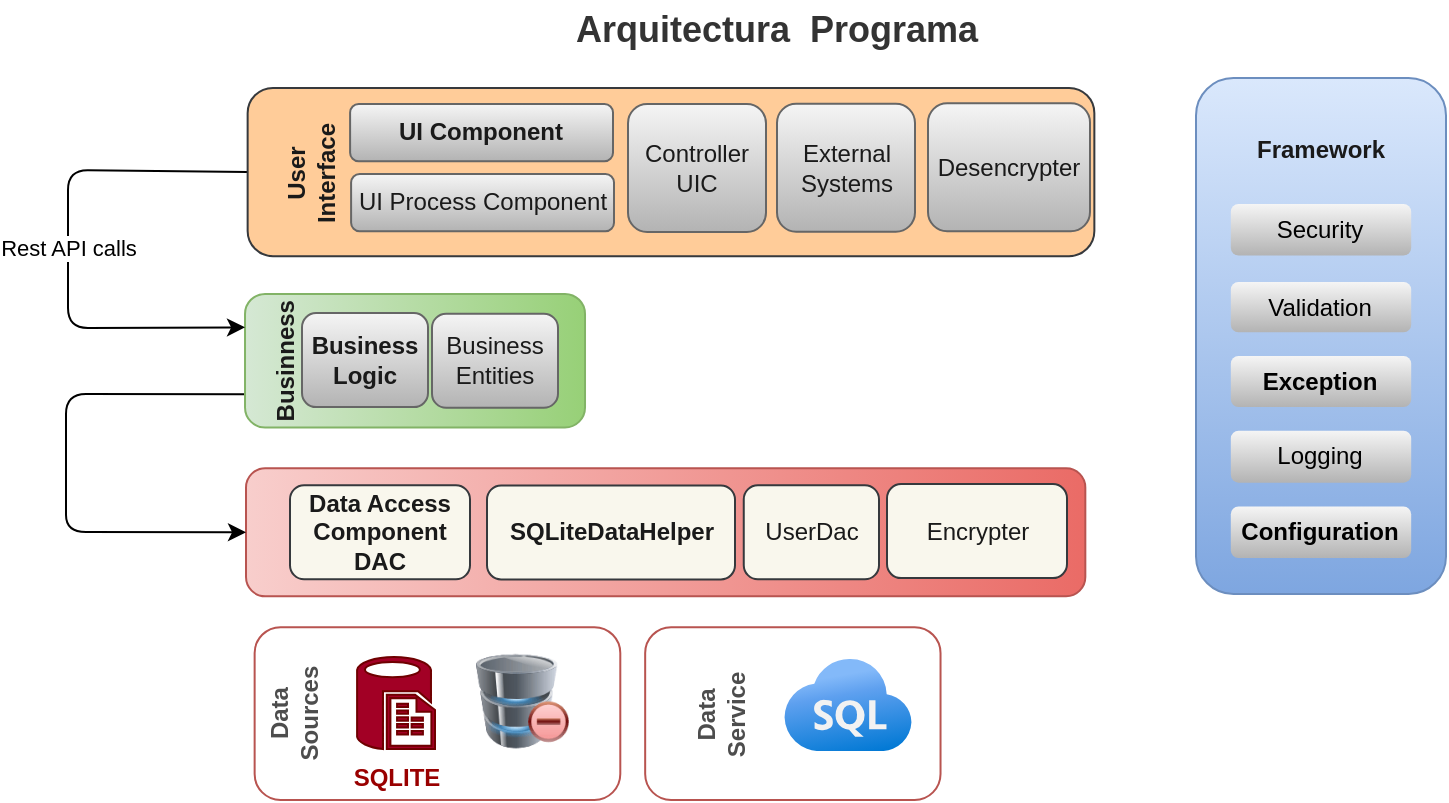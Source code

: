 <mxfile>
    <diagram id="ZM09xl-fuDKo_xaskiYn" name="ARQ">
        <mxGraphModel dx="1342" dy="767" grid="0" gridSize="10" guides="1" tooltips="1" connect="1" arrows="1" fold="1" page="0" pageScale="1" pageWidth="850" pageHeight="1100" math="0" shadow="0">
            <root>
                <mxCell id="0"/>
                <mxCell id="1" parent="0"/>
                <mxCell id="2" value="&lt;font color=&quot;#1a1a1a&quot;&gt;&lt;b&gt;Data&lt;br&gt;&lt;br&gt;&lt;br&gt;&lt;br&gt;&lt;br&gt;&lt;br&gt;&lt;br&gt;&lt;br&gt;&lt;br&gt;&lt;br&gt;&lt;br&gt;&lt;br&gt;&lt;br&gt;&lt;br&gt;&lt;br&gt;&lt;br&gt;&lt;br&gt;&lt;br&gt;&lt;br&gt;&lt;br&gt;&lt;br&gt;&lt;br&gt;&lt;/b&gt;&lt;br&gt;&lt;/font&gt;" style="rounded=1;whiteSpace=wrap;html=1;fillColor=#f8cecc;strokeColor=#b85450;rotation=-90;gradientColor=#ea6b66;" parent="1" vertex="1">
                    <mxGeometry x="238.82" y="11.29" width="64.03" height="419.66" as="geometry"/>
                </mxCell>
                <mxCell id="3" value="&lt;font color=&quot;#1a1a1a&quot;&gt;&lt;b&gt;Data Access Component&lt;br&gt;DAC&lt;/b&gt;&lt;br&gt;&lt;/font&gt;" style="rounded=1;whiteSpace=wrap;html=1;fillColor=#f9f7ed;strokeColor=#36393d;" parent="1" vertex="1">
                    <mxGeometry x="83" y="197.62" width="90" height="47" as="geometry"/>
                </mxCell>
                <mxCell id="6" value="&lt;font style=&quot;font-size: 18px;&quot;&gt;&lt;b style=&quot;&quot;&gt;Arquitectura&amp;nbsp; Programa&lt;/b&gt;&lt;/font&gt;" style="text;html=1;strokeColor=none;fillColor=none;align=center;verticalAlign=middle;whiteSpace=wrap;rounded=1;labelBackgroundColor=none;fontColor=#333333;" parent="1" vertex="1">
                    <mxGeometry x="203.86" y="-45" width="245" height="30" as="geometry"/>
                </mxCell>
                <mxCell id="18" value="&lt;font color=&quot;#1a1a1a&quot;&gt;&lt;b&gt;SQLiteDataHelper&lt;/b&gt;&lt;br&gt;&lt;/font&gt;" style="rounded=1;whiteSpace=wrap;html=1;fillColor=#f9f7ed;strokeColor=#36393d;" parent="1" vertex="1">
                    <mxGeometry x="181.5" y="197.73" width="124" height="47" as="geometry"/>
                </mxCell>
                <mxCell id="19" value="&lt;font color=&quot;#1a1a1a&quot;&gt;UserDac&lt;br&gt;&lt;/font&gt;" style="rounded=1;whiteSpace=wrap;html=1;fillColor=#f9f7ed;strokeColor=#36393d;" parent="1" vertex="1">
                    <mxGeometry x="309.88" y="197.62" width="67.62" height="47" as="geometry"/>
                </mxCell>
                <mxCell id="10" value="&lt;font color=&quot;#1a1a1a&quot;&gt;&lt;b&gt;Framework&lt;/b&gt;&lt;br&gt;&lt;br&gt;&lt;br&gt;&lt;br&gt;&lt;br&gt;&lt;br&gt;&lt;br&gt;&lt;br&gt;&lt;br&gt;&lt;br&gt;&lt;br&gt;&lt;br&gt;&lt;br&gt;&lt;br&gt;&lt;/font&gt;" style="rounded=1;whiteSpace=wrap;html=1;fillColor=#dae8fc;strokeColor=#6c8ebf;gradientColor=#7ea6e0;" parent="1" vertex="1">
                    <mxGeometry x="536" y="-6" width="125" height="258" as="geometry"/>
                </mxCell>
                <mxCell id="11" value="&lt;span style=&quot;&quot;&gt;&lt;font color=&quot;#000000&quot;&gt;Validation&lt;/font&gt;&lt;/span&gt;" style="rounded=1;whiteSpace=wrap;html=1;fillColor=#f5f5f5;strokeColor=none;gradientColor=#b3b3b3;" parent="1" vertex="1">
                    <mxGeometry x="553.41" y="96" width="90.19" height="25.14" as="geometry"/>
                </mxCell>
                <mxCell id="12" value="&lt;span style=&quot;&quot;&gt;&lt;font color=&quot;#000000&quot;&gt;Security&lt;/font&gt;&lt;/span&gt;" style="rounded=1;whiteSpace=wrap;html=1;fillColor=#f5f5f5;strokeColor=none;gradientColor=#b3b3b3;" parent="1" vertex="1">
                    <mxGeometry x="553.41" y="57" width="90.19" height="25.72" as="geometry"/>
                </mxCell>
                <mxCell id="13" value="&lt;span style=&quot;&quot;&gt;&lt;font color=&quot;#000000&quot;&gt;Logging&lt;/font&gt;&lt;/span&gt;" style="rounded=1;whiteSpace=wrap;html=1;fillColor=#f5f5f5;strokeColor=none;gradientColor=#b3b3b3;" parent="1" vertex="1">
                    <mxGeometry x="553.41" y="170.35" width="90.19" height="25.97" as="geometry"/>
                </mxCell>
                <mxCell id="15" value="&lt;span style=&quot;&quot;&gt;&lt;font color=&quot;#000000&quot;&gt;&lt;b&gt;Exception&lt;/b&gt;&lt;/font&gt;&lt;/span&gt;" style="rounded=1;whiteSpace=wrap;html=1;fillColor=#f5f5f5;strokeColor=none;gradientColor=#b3b3b3;" parent="1" vertex="1">
                    <mxGeometry x="553.41" y="133" width="90.19" height="25.56" as="geometry"/>
                </mxCell>
                <mxCell id="16" value="&lt;div style=&quot;&quot;&gt;&lt;font color=&quot;#000000&quot;&gt;&lt;b&gt;Configuration&lt;/b&gt;&lt;/font&gt;&lt;/div&gt;" style="rounded=1;whiteSpace=wrap;html=1;fillColor=#f5f5f5;strokeColor=none;gradientColor=#b3b3b3;" parent="1" vertex="1">
                    <mxGeometry x="553.4" y="208.25" width="90.19" height="25.75" as="geometry"/>
                </mxCell>
                <mxCell id="64" style="edgeStyle=none;html=1;entryX=0.5;entryY=0;entryDx=0;entryDy=0;exitX=0.25;exitY=0;exitDx=0;exitDy=0;" edge="1" parent="1" source="20" target="2">
                    <mxGeometry relative="1" as="geometry">
                        <Array as="points">
                            <mxPoint x="-29" y="152"/>
                            <mxPoint x="-29" y="194"/>
                            <mxPoint x="-29" y="221"/>
                        </Array>
                    </mxGeometry>
                </mxCell>
                <mxCell id="20" value="&lt;font color=&quot;#1a1a1a&quot;&gt;&lt;b&gt;Businness&lt;br&gt;&lt;br&gt;&lt;br&gt;&lt;br&gt;&lt;br&gt;&lt;br&gt;&lt;/b&gt;&lt;br&gt;&lt;br&gt;&lt;br&gt;&lt;br&gt;&lt;/font&gt;" style="rounded=1;whiteSpace=wrap;html=1;fillColor=#d5e8d4;strokeColor=#82b366;rotation=-90;gradientColor=#97d077;" parent="1" vertex="1">
                    <mxGeometry x="112.12" y="50.37" width="66.78" height="170" as="geometry"/>
                </mxCell>
                <mxCell id="21" value="&lt;span style=&quot;color: rgb(26, 26, 26);&quot;&gt;&lt;b&gt;Business Logic&lt;/b&gt;&lt;/span&gt;" style="rounded=1;whiteSpace=wrap;html=1;fillColor=#f5f5f5;strokeColor=#666666;gradientColor=#b3b3b3;" parent="1" vertex="1">
                    <mxGeometry x="89" y="111.56" width="63" height="47" as="geometry"/>
                </mxCell>
                <mxCell id="22" value="&lt;font color=&quot;#1a1a1a&quot;&gt;Business Entities&lt;/font&gt;" style="rounded=1;whiteSpace=wrap;html=1;fillColor=#f5f5f5;strokeColor=#666666;gradientColor=#b3b3b3;" parent="1" vertex="1">
                    <mxGeometry x="154" y="111.87" width="63" height="47" as="geometry"/>
                </mxCell>
                <mxCell id="27" value="&lt;b style=&quot;&quot;&gt;&lt;font color=&quot;#4d4d4d&quot;&gt;Data&lt;br&gt;Sources&lt;br&gt;&lt;br&gt;&lt;br&gt;&lt;br&gt;&lt;br&gt;&lt;br&gt;&lt;br&gt;&lt;br&gt;&lt;br&gt;&lt;br&gt;&lt;/font&gt;&lt;br&gt;&lt;/b&gt;" style="rounded=1;whiteSpace=wrap;html=1;fillColor=none;strokeColor=#b85450;rotation=-90;gradientColor=#ea6b66;" parent="1" vertex="1">
                    <mxGeometry x="113.55" y="220.37" width="86.37" height="182.83" as="geometry"/>
                </mxCell>
                <mxCell id="28" value="&lt;b style=&quot;&quot;&gt;&lt;font color=&quot;#4d4d4d&quot;&gt;Data&lt;br&gt;Service&lt;br&gt;&lt;br&gt;&lt;br&gt;&lt;br&gt;&lt;br&gt;&lt;/font&gt;&lt;br&gt;&lt;/b&gt;" style="rounded=1;whiteSpace=wrap;html=1;fillColor=none;strokeColor=#b85450;rotation=-90;gradientColor=#ea6b66;" parent="1" vertex="1">
                    <mxGeometry x="291.24" y="237.95" width="86.37" height="147.68" as="geometry"/>
                </mxCell>
                <mxCell id="57" value="Rest API calls" style="edgeStyle=none;html=1;entryX=0.75;entryY=0;entryDx=0;entryDy=0;exitX=0.5;exitY=0;exitDx=0;exitDy=0;" edge="1" parent="1" source="29" target="20">
                    <mxGeometry relative="1" as="geometry">
                        <mxPoint x="-6" y="51" as="sourcePoint"/>
                        <Array as="points">
                            <mxPoint x="-28" y="40"/>
                            <mxPoint x="-28" y="84"/>
                            <mxPoint x="-28" y="119"/>
                        </Array>
                    </mxGeometry>
                </mxCell>
                <mxCell id="29" value="&lt;font color=&quot;#1a1a1a&quot;&gt;&lt;b&gt;User&lt;br&gt;Interface&lt;br&gt;&lt;br&gt;&lt;br&gt;&lt;br&gt;&lt;br&gt;&lt;br&gt;&lt;br&gt;&lt;br&gt;&lt;br&gt;&lt;br&gt;&lt;br&gt;&lt;br&gt;&lt;br&gt;&lt;br&gt;&lt;br&gt;&lt;br&gt;&lt;br&gt;&lt;br&gt;&lt;br&gt;&lt;br&gt;&lt;br&gt;&lt;/b&gt;&lt;br&gt;&lt;br&gt;&lt;br&gt;&lt;br&gt;&lt;br&gt;&lt;/font&gt;" style="rounded=1;whiteSpace=wrap;html=1;fillColor=#ffcc99;strokeColor=#36393d;rotation=-90;" parent="1" vertex="1">
                    <mxGeometry x="231.44" y="-170.67" width="84.12" height="423.36" as="geometry"/>
                </mxCell>
                <mxCell id="30" value="&lt;span style=&quot;color: rgb(26, 26, 26);&quot;&gt;UI Process Component&lt;/span&gt;" style="rounded=1;whiteSpace=wrap;html=1;fillColor=#f5f5f5;strokeColor=#666666;gradientColor=#b3b3b3;" parent="1" vertex="1">
                    <mxGeometry x="113.55" y="42" width="131.45" height="28.62" as="geometry"/>
                </mxCell>
                <mxCell id="31" value="&lt;span style=&quot;color: rgb(26, 26, 26);&quot;&gt;&lt;b&gt;UI Component&lt;/b&gt;&lt;/span&gt;" style="rounded=1;whiteSpace=wrap;html=1;fillColor=#f5f5f5;strokeColor=#666666;gradientColor=#b3b3b3;" parent="1" vertex="1">
                    <mxGeometry x="113.05" y="7" width="131.45" height="28.62" as="geometry"/>
                </mxCell>
                <mxCell id="32" value="&lt;span style=&quot;color: rgb(26, 26, 26);&quot;&gt;Controller&lt;br&gt;UIC&lt;br&gt;&lt;/span&gt;" style="rounded=1;whiteSpace=wrap;html=1;fillColor=#f5f5f5;strokeColor=#666666;gradientColor=#b3b3b3;" parent="1" vertex="1">
                    <mxGeometry x="252" y="7" width="69" height="64" as="geometry"/>
                </mxCell>
                <mxCell id="33" value="&lt;span style=&quot;color: rgb(26, 26, 26);&quot;&gt;External&lt;br&gt;Systems&lt;br&gt;&lt;/span&gt;" style="rounded=1;whiteSpace=wrap;html=1;fillColor=#f5f5f5;strokeColor=#666666;gradientColor=#b3b3b3;" parent="1" vertex="1">
                    <mxGeometry x="326.5" y="6.88" width="69" height="64" as="geometry"/>
                </mxCell>
                <mxCell id="35" value="&lt;b&gt;&lt;font color=&quot;#990000&quot;&gt;SQLITE&lt;/font&gt;&lt;/b&gt;" style="verticalLabelPosition=bottom;html=1;verticalAlign=top;align=center;strokeColor=#6F0000;fillColor=#a20025;shape=mxgraph.azure.sql_reporting;fontColor=#ffffff;rounded=1;" parent="1" vertex="1">
                    <mxGeometry x="116.55" y="283.55" width="38.95" height="46" as="geometry"/>
                </mxCell>
                <mxCell id="36" value="database" style="image;html=1;image=img/lib/clip_art/computers/Database_Minus_128x128.png;strokeColor=default;fontColor=#FFFFFF;fillColor=none;rounded=1;" parent="1" vertex="1">
                    <mxGeometry x="176" y="280.55" width="46.5" height="50" as="geometry"/>
                </mxCell>
                <mxCell id="40" value="" style="aspect=fixed;html=1;points=[];align=center;image;fontSize=12;image=img/lib/azure2/databases/Azure_SQL.svg;strokeColor=default;fontColor=#FFFFFF;fillColor=none;rounded=1;" parent="1" vertex="1">
                    <mxGeometry x="330" y="284.55" width="64" height="46" as="geometry"/>
                </mxCell>
                <mxCell id="59" value="&lt;span style=&quot;color: rgb(26, 26, 26);&quot;&gt;Desencrypter&lt;br&gt;&lt;/span&gt;" style="rounded=1;whiteSpace=wrap;html=1;fillColor=#f5f5f5;strokeColor=#666666;gradientColor=#b3b3b3;" vertex="1" parent="1">
                    <mxGeometry x="402" y="6.62" width="81" height="64" as="geometry"/>
                </mxCell>
                <mxCell id="61" value="&lt;font color=&quot;#1a1a1a&quot;&gt;Encrypter&lt;br&gt;&lt;/font&gt;" style="rounded=1;whiteSpace=wrap;html=1;fillColor=#f9f7ed;strokeColor=#36393d;" vertex="1" parent="1">
                    <mxGeometry x="381.5" y="197.04" width="90" height="47" as="geometry"/>
                </mxCell>
            </root>
        </mxGraphModel>
    </diagram>
</mxfile>